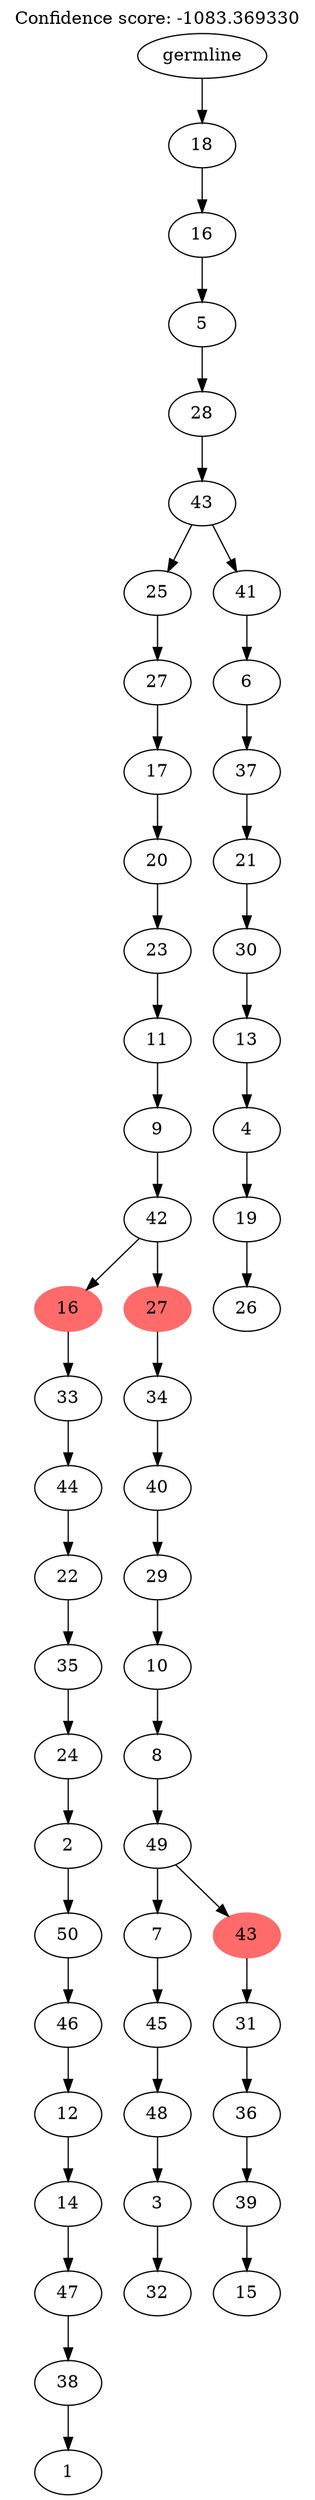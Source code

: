 digraph g {
	"52" -> "53";
	"53" [label="1"];
	"51" -> "52";
	"52" [label="38"];
	"50" -> "51";
	"51" [label="47"];
	"49" -> "50";
	"50" [label="14"];
	"48" -> "49";
	"49" [label="12"];
	"47" -> "48";
	"48" [label="46"];
	"46" -> "47";
	"47" [label="50"];
	"45" -> "46";
	"46" [label="2"];
	"44" -> "45";
	"45" [label="24"];
	"43" -> "44";
	"44" [label="35"];
	"42" -> "43";
	"43" [label="22"];
	"41" -> "42";
	"42" [label="44"];
	"40" -> "41";
	"41" [label="33"];
	"38" -> "39";
	"39" [label="32"];
	"37" -> "38";
	"38" [label="3"];
	"36" -> "37";
	"37" [label="48"];
	"35" -> "36";
	"36" [label="45"];
	"33" -> "34";
	"34" [label="15"];
	"32" -> "33";
	"33" [label="39"];
	"31" -> "32";
	"32" [label="36"];
	"30" -> "31";
	"31" [label="31"];
	"29" -> "30";
	"30" [color=indianred1, style=filled, label="43"];
	"29" -> "35";
	"35" [label="7"];
	"28" -> "29";
	"29" [label="49"];
	"27" -> "28";
	"28" [label="8"];
	"26" -> "27";
	"27" [label="10"];
	"25" -> "26";
	"26" [label="29"];
	"24" -> "25";
	"25" [label="40"];
	"23" -> "24";
	"24" [label="34"];
	"22" -> "23";
	"23" [color=indianred1, style=filled, label="27"];
	"22" -> "40";
	"40" [color=indianred1, style=filled, label="16"];
	"21" -> "22";
	"22" [label="42"];
	"20" -> "21";
	"21" [label="9"];
	"19" -> "20";
	"20" [label="11"];
	"18" -> "19";
	"19" [label="23"];
	"17" -> "18";
	"18" [label="20"];
	"16" -> "17";
	"17" [label="17"];
	"15" -> "16";
	"16" [label="27"];
	"13" -> "14";
	"14" [label="26"];
	"12" -> "13";
	"13" [label="19"];
	"11" -> "12";
	"12" [label="4"];
	"10" -> "11";
	"11" [label="13"];
	"9" -> "10";
	"10" [label="30"];
	"8" -> "9";
	"9" [label="21"];
	"7" -> "8";
	"8" [label="37"];
	"6" -> "7";
	"7" [label="6"];
	"5" -> "6";
	"6" [label="41"];
	"5" -> "15";
	"15" [label="25"];
	"4" -> "5";
	"5" [label="43"];
	"3" -> "4";
	"4" [label="28"];
	"2" -> "3";
	"3" [label="5"];
	"1" -> "2";
	"2" [label="16"];
	"0" -> "1";
	"1" [label="18"];
	"0" [label="germline"];
	labelloc="t";
	label="Confidence score: -1083.369330";
}
